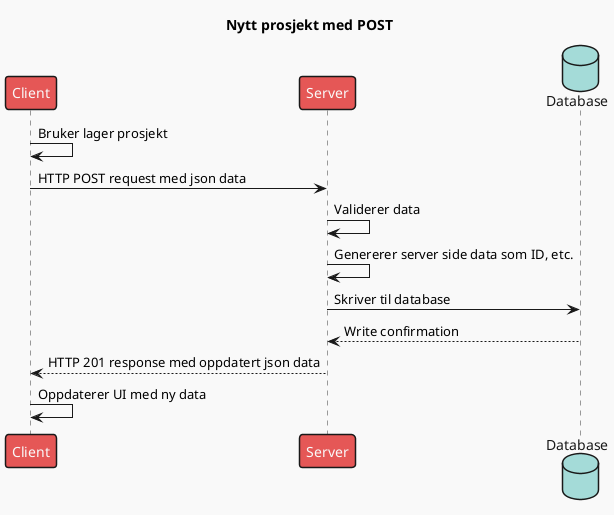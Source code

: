 @startuml post

!theme mars

skinparam maxMessageSize 300

Participant "Client" as C
Participant "Server" as S
Database "Database" as D

title Nytt prosjekt med POST

C -> C :  Bruker lager prosjekt
C -> S :  HTTP POST request med json data
S -> S :  Validerer data
S -> S :  Genererer server side data som ID, etc.
S -> D :  Skriver til database
D --> S : Write confirmation
S --> C : HTTP 201 response med oppdatert json data
C -> C :  Oppdaterer UI med ny data

@enduml